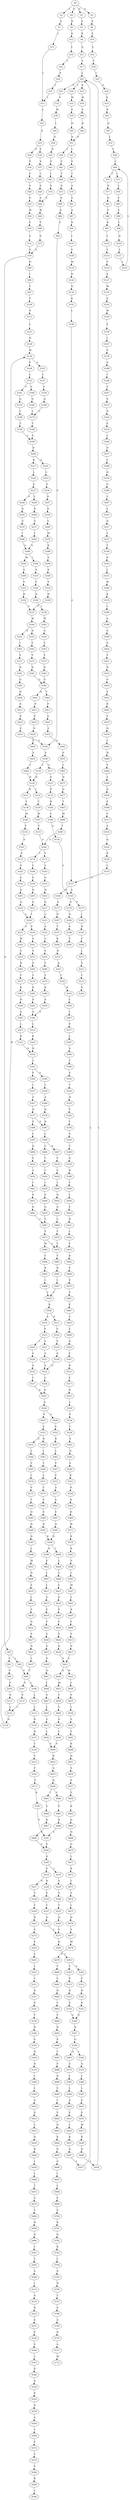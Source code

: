 strict digraph  {
	S0 -> S1 [ label = D ];
	S0 -> S2 [ label = E ];
	S0 -> S3 [ label = L ];
	S0 -> S4 [ label = S ];
	S1 -> S5 [ label = S ];
	S2 -> S6 [ label = S ];
	S3 -> S7 [ label = S ];
	S4 -> S8 [ label = R ];
	S5 -> S9 [ label = R ];
	S6 -> S10 [ label = S ];
	S7 -> S11 [ label = L ];
	S8 -> S12 [ label = Q ];
	S9 -> S13 [ label = Q ];
	S10 -> S14 [ label = V ];
	S11 -> S15 [ label = L ];
	S12 -> S16 [ label = L ];
	S13 -> S17 [ label = V ];
	S14 -> S18 [ label = V ];
	S15 -> S19 [ label = L ];
	S16 -> S20 [ label = L ];
	S17 -> S21 [ label = L ];
	S18 -> S22 [ label = I ];
	S19 -> S23 [ label = D ];
	S20 -> S24 [ label = S ];
	S21 -> S25 [ label = S ];
	S21 -> S26 [ label = I ];
	S21 -> S27 [ label = N ];
	S22 -> S28 [ label = D ];
	S23 -> S29 [ label = A ];
	S23 -> S30 [ label = E ];
	S24 -> S31 [ label = L ];
	S25 -> S32 [ label = V ];
	S26 -> S33 [ label = M ];
	S27 -> S34 [ label = M ];
	S28 -> S35 [ label = N ];
	S29 -> S36 [ label = S ];
	S30 -> S37 [ label = S ];
	S31 -> S15 [ label = L ];
	S32 -> S38 [ label = M ];
	S33 -> S39 [ label = S ];
	S34 -> S40 [ label = S ];
	S35 -> S41 [ label = R ];
	S36 -> S42 [ label = V ];
	S37 -> S43 [ label = I ];
	S38 -> S44 [ label = L ];
	S39 -> S45 [ label = H ];
	S40 -> S46 [ label = H ];
	S41 -> S47 [ label = N ];
	S42 -> S48 [ label = S ];
	S43 -> S49 [ label = S ];
	S44 -> S50 [ label = D ];
	S45 -> S51 [ label = N ];
	S46 -> S51 [ label = N ];
	S47 -> S52 [ label = L ];
	S48 -> S53 [ label = G ];
	S49 -> S54 [ label = S ];
	S50 -> S55 [ label = D ];
	S51 -> S56 [ label = I ];
	S51 -> S57 [ label = L ];
	S52 -> S58 [ label = L ];
	S53 -> S59 [ label = W ];
	S54 -> S60 [ label = W ];
	S55 -> S61 [ label = S ];
	S56 -> S62 [ label = V ];
	S57 -> S63 [ label = V ];
	S58 -> S64 [ label = L ];
	S59 -> S65 [ label = E ];
	S60 -> S66 [ label = E ];
	S61 -> S67 [ label = I ];
	S62 -> S68 [ label = T ];
	S63 -> S69 [ label = T ];
	S64 -> S70 [ label = F ];
	S64 -> S71 [ label = I ];
	S65 -> S72 [ label = G ];
	S66 -> S73 [ label = G ];
	S67 -> S74 [ label = S ];
	S68 -> S75 [ label = G ];
	S69 -> S76 [ label = A ];
	S70 -> S77 [ label = D ];
	S71 -> S78 [ label = L ];
	S72 -> S79 [ label = S ];
	S73 -> S79 [ label = S ];
	S74 -> S54 [ label = S ];
	S75 -> S80 [ label = S ];
	S76 -> S81 [ label = G ];
	S77 -> S82 [ label = N ];
	S78 -> S83 [ label = F ];
	S79 -> S84 [ label = H ];
	S79 -> S85 [ label = Q ];
	S80 -> S86 [ label = S ];
	S81 -> S87 [ label = A ];
	S82 -> S88 [ label = F ];
	S83 -> S89 [ label = E ];
	S84 -> S90 [ label = I ];
	S85 -> S91 [ label = F ];
	S85 -> S92 [ label = L ];
	S86 -> S93 [ label = E ];
	S87 -> S94 [ label = D ];
	S88 -> S95 [ label = K ];
	S89 -> S96 [ label = L ];
	S90 -> S97 [ label = V ];
	S91 -> S98 [ label = V ];
	S92 -> S99 [ label = V ];
	S93 -> S100 [ label = S ];
	S94 -> S101 [ label = L ];
	S95 -> S102 [ label = L ];
	S96 -> S103 [ label = N ];
	S97 -> S104 [ label = T ];
	S98 -> S105 [ label = S ];
	S99 -> S106 [ label = L ];
	S99 -> S107 [ label = S ];
	S100 -> S108 [ label = A ];
	S101 -> S109 [ label = V ];
	S102 -> S110 [ label = V ];
	S103 -> S111 [ label = L ];
	S104 -> S112 [ label = S ];
	S105 -> S113 [ label = S ];
	S106 -> S114 [ label = L ];
	S107 -> S115 [ label = S ];
	S108 -> S116 [ label = L ];
	S108 -> S117 [ label = G ];
	S109 -> S118 [ label = M ];
	S110 -> S119 [ label = F ];
	S111 -> S120 [ label = L ];
	S112 -> S121 [ label = L ];
	S113 -> S122 [ label = L ];
	S114 -> S123 [ label = L ];
	S115 -> S122 [ label = L ];
	S116 -> S124 [ label = H ];
	S117 -> S125 [ label = E ];
	S118 -> S126 [ label = D ];
	S119 -> S127 [ label = E ];
	S120 -> S64 [ label = L ];
	S121 -> S128 [ label = N ];
	S122 -> S129 [ label = N ];
	S123 -> S130 [ label = H ];
	S124 -> S131 [ label = R ];
	S124 -> S132 [ label = L ];
	S125 -> S133 [ label = P ];
	S126 -> S134 [ label = Q ];
	S127 -> S135 [ label = M ];
	S128 -> S136 [ label = W ];
	S129 -> S136 [ label = W ];
	S130 -> S137 [ label = H ];
	S131 -> S138 [ label = V ];
	S132 -> S139 [ label = T ];
	S133 -> S140 [ label = K ];
	S134 -> S141 [ label = K ];
	S135 -> S142 [ label = E ];
	S136 -> S143 [ label = A ];
	S136 -> S144 [ label = S ];
	S137 -> S145 [ label = T ];
	S138 -> S146 [ label = M ];
	S139 -> S147 [ label = M ];
	S140 -> S148 [ label = L ];
	S141 -> S149 [ label = L ];
	S142 -> S150 [ label = M ];
	S143 -> S151 [ label = L ];
	S144 -> S152 [ label = L ];
	S145 -> S153 [ label = Y ];
	S146 -> S154 [ label = F ];
	S147 -> S155 [ label = Y ];
	S148 -> S156 [ label = A ];
	S149 -> S157 [ label = A ];
	S150 -> S158 [ label = V ];
	S151 -> S159 [ label = F ];
	S152 -> S160 [ label = F ];
	S152 -> S161 [ label = Y ];
	S153 -> S162 [ label = F ];
	S154 -> S163 [ label = D ];
	S155 -> S164 [ label = Q ];
	S156 -> S165 [ label = A ];
	S157 -> S166 [ label = Q ];
	S157 -> S165 [ label = A ];
	S158 -> S167 [ label = I ];
	S159 -> S168 [ label = Q ];
	S160 -> S169 [ label = Q ];
	S161 -> S170 [ label = Q ];
	S162 -> S171 [ label = V ];
	S163 -> S172 [ label = S ];
	S164 -> S173 [ label = S ];
	S164 -> S174 [ label = T ];
	S165 -> S175 [ label = P ];
	S165 -> S176 [ label = A ];
	S166 -> S177 [ label = V ];
	S167 -> S178 [ label = V ];
	S168 -> S179 [ label = L ];
	S169 -> S179 [ label = L ];
	S170 -> S180 [ label = L ];
	S171 -> S181 [ label = K ];
	S172 -> S182 [ label = V ];
	S173 -> S183 [ label = L ];
	S174 -> S184 [ label = L ];
	S175 -> S185 [ label = I ];
	S176 -> S186 [ label = S ];
	S177 -> S187 [ label = N ];
	S178 -> S188 [ label = E ];
	S179 -> S189 [ label = C ];
	S180 -> S190 [ label = C ];
	S181 -> S191 [ label = V ];
	S182 -> S192 [ label = G ];
	S183 -> S193 [ label = G ];
	S184 -> S194 [ label = G ];
	S185 -> S195 [ label = R ];
	S186 -> S196 [ label = V ];
	S187 -> S197 [ label = Y ];
	S188 -> S198 [ label = I ];
	S189 -> S199 [ label = S ];
	S190 -> S199 [ label = S ];
	S191 -> S200 [ label = E ];
	S192 -> S201 [ label = Q ];
	S193 -> S202 [ label = H ];
	S194 -> S203 [ label = Q ];
	S195 -> S204 [ label = C ];
	S196 -> S205 [ label = V ];
	S197 -> S206 [ label = K ];
	S198 -> S207 [ label = C ];
	S199 -> S208 [ label = D ];
	S200 -> S209 [ label = D ];
	S201 -> S210 [ label = Q ];
	S202 -> S211 [ label = Q ];
	S203 -> S212 [ label = Q ];
	S204 -> S213 [ label = L ];
	S206 -> S214 [ label = D ];
	S207 -> S215 [ label = S ];
	S208 -> S216 [ label = Q ];
	S208 -> S217 [ label = R ];
	S209 -> S218 [ label = S ];
	S209 -> S219 [ label = T ];
	S210 -> S220 [ label = L ];
	S211 -> S221 [ label = L ];
	S212 -> S220 [ label = L ];
	S213 -> S222 [ label = G ];
	S214 -> S223 [ label = A ];
	S215 -> S224 [ label = N ];
	S216 -> S225 [ label = L ];
	S217 -> S226 [ label = L ];
	S218 -> S227 [ label = N ];
	S218 -> S228 [ label = H ];
	S219 -> S229 [ label = S ];
	S220 -> S230 [ label = E ];
	S220 -> S231 [ label = G ];
	S221 -> S232 [ label = A ];
	S222 -> S233 [ label = C ];
	S223 -> S234 [ label = L ];
	S224 -> S235 [ label = E ];
	S225 -> S236 [ label = V ];
	S226 -> S237 [ label = A ];
	S227 -> S238 [ label = T ];
	S228 -> S239 [ label = V ];
	S229 -> S240 [ label = V ];
	S230 -> S241 [ label = A ];
	S231 -> S242 [ label = W ];
	S232 -> S243 [ label = L ];
	S233 -> S244 [ label = S ];
	S234 -> S245 [ label = M ];
	S235 -> S246 [ label = L ];
	S236 -> S247 [ label = D ];
	S237 -> S248 [ label = V ];
	S237 -> S249 [ label = T ];
	S238 -> S250 [ label = T ];
	S239 -> S251 [ label = T ];
	S240 -> S252 [ label = T ];
	S241 -> S253 [ label = V ];
	S242 -> S254 [ label = V ];
	S243 -> S255 [ label = V ];
	S245 -> S256 [ label = L ];
	S246 -> S257 [ label = D ];
	S247 -> S258 [ label = D ];
	S248 -> S259 [ label = D ];
	S249 -> S260 [ label = D ];
	S250 -> S261 [ label = H ];
	S251 -> S262 [ label = Q ];
	S252 -> S263 [ label = Q ];
	S253 -> S264 [ label = Q ];
	S254 -> S265 [ label = H ];
	S255 -> S266 [ label = T ];
	S256 -> S267 [ label = L ];
	S257 -> S268 [ label = L ];
	S258 -> S269 [ label = G ];
	S259 -> S270 [ label = G ];
	S260 -> S271 [ label = G ];
	S261 -> S272 [ label = V ];
	S262 -> S273 [ label = V ];
	S263 -> S273 [ label = V ];
	S264 -> S274 [ label = Y ];
	S265 -> S275 [ label = Y ];
	S266 -> S276 [ label = Y ];
	S267 -> S277 [ label = P ];
	S268 -> S278 [ label = H ];
	S269 -> S279 [ label = M ];
	S270 -> S280 [ label = I ];
	S271 -> S281 [ label = I ];
	S272 -> S282 [ label = K ];
	S273 -> S283 [ label = R ];
	S274 -> S284 [ label = K ];
	S275 -> S285 [ label = K ];
	S276 -> S286 [ label = K ];
	S277 -> S287 [ label = L ];
	S278 -> S288 [ label = G ];
	S279 -> S289 [ label = K ];
	S280 -> S290 [ label = Q ];
	S281 -> S290 [ label = Q ];
	S282 -> S291 [ label = L ];
	S283 -> S292 [ label = L ];
	S284 -> S293 [ label = S ];
	S285 -> S294 [ label = N ];
	S286 -> S295 [ label = S ];
	S287 -> S296 [ label = A ];
	S288 -> S297 [ label = C ];
	S289 -> S298 [ label = V ];
	S290 -> S299 [ label = M ];
	S290 -> S300 [ label = L ];
	S291 -> S301 [ label = I ];
	S292 -> S302 [ label = S ];
	S292 -> S303 [ label = T ];
	S293 -> S304 [ label = A ];
	S294 -> S305 [ label = A ];
	S295 -> S304 [ label = A ];
	S296 -> S306 [ label = T ];
	S297 -> S307 [ label = L ];
	S298 -> S308 [ label = A ];
	S299 -> S309 [ label = A ];
	S300 -> S310 [ label = A ];
	S301 -> S311 [ label = I ];
	S302 -> S312 [ label = V ];
	S303 -> S313 [ label = V ];
	S304 -> S314 [ label = L ];
	S305 -> S315 [ label = L ];
	S306 -> S316 [ label = S ];
	S307 -> S317 [ label = Q ];
	S308 -> S318 [ label = Y ];
	S309 -> S319 [ label = Y ];
	S310 -> S320 [ label = Y ];
	S311 -> S321 [ label = D ];
	S312 -> S322 [ label = D ];
	S313 -> S323 [ label = D ];
	S314 -> S324 [ label = K ];
	S315 -> S325 [ label = K ];
	S316 -> S326 [ label = T ];
	S317 -> S327 [ label = L ];
	S318 -> S328 [ label = H ];
	S319 -> S329 [ label = H ];
	S320 -> S330 [ label = N ];
	S321 -> S331 [ label = S ];
	S322 -> S332 [ label = S ];
	S323 -> S333 [ label = S ];
	S324 -> S334 [ label = H ];
	S325 -> S334 [ label = H ];
	S326 -> S335 [ label = N ];
	S327 -> S336 [ label = Y ];
	S328 -> S337 [ label = Y ];
	S329 -> S337 [ label = Y ];
	S330 -> S338 [ label = Y ];
	S331 -> S339 [ label = Y ];
	S332 -> S340 [ label = G ];
	S333 -> S340 [ label = G ];
	S334 -> S341 [ label = L ];
	S335 -> S342 [ label = V ];
	S336 -> S343 [ label = P ];
	S337 -> S344 [ label = W ];
	S338 -> S345 [ label = W ];
	S339 -> S346 [ label = N ];
	S340 -> S347 [ label = N ];
	S341 -> S348 [ label = P ];
	S341 -> S349 [ label = S ];
	S342 -> S350 [ label = Y ];
	S343 -> S351 [ label = L ];
	S344 -> S352 [ label = S ];
	S344 -> S353 [ label = N ];
	S345 -> S354 [ label = G ];
	S346 -> S355 [ label = G ];
	S347 -> S356 [ label = G ];
	S348 -> S357 [ label = I ];
	S349 -> S358 [ label = I ];
	S350 -> S359 [ label = V ];
	S351 -> S360 [ label = W ];
	S352 -> S361 [ label = I ];
	S353 -> S362 [ label = V ];
	S354 -> S363 [ label = V ];
	S355 -> S364 [ label = N ];
	S356 -> S365 [ label = Q ];
	S356 -> S366 [ label = L ];
	S357 -> S367 [ label = A ];
	S358 -> S368 [ label = A ];
	S359 -> S369 [ label = T ];
	S360 -> S370 [ label = R ];
	S361 -> S371 [ label = V ];
	S362 -> S372 [ label = V ];
	S363 -> S373 [ label = V ];
	S364 -> S374 [ label = N ];
	S365 -> S375 [ label = A ];
	S366 -> S376 [ label = A ];
	S367 -> S377 [ label = Q ];
	S368 -> S378 [ label = Q ];
	S369 -> S379 [ label = G ];
	S370 -> S380 [ label = I ];
	S371 -> S381 [ label = H ];
	S372 -> S382 [ label = H ];
	S373 -> S383 [ label = H ];
	S374 -> S384 [ label = L ];
	S375 -> S385 [ label = L ];
	S376 -> S386 [ label = L ];
	S377 -> S387 [ label = D ];
	S377 -> S388 [ label = E ];
	S378 -> S387 [ label = D ];
	S379 -> S389 [ label = H ];
	S380 -> S390 [ label = A ];
	S381 -> S391 [ label = G ];
	S382 -> S392 [ label = G ];
	S383 -> S392 [ label = G ];
	S384 -> S393 [ label = L ];
	S385 -> S394 [ label = L ];
	S386 -> S395 [ label = L ];
	S387 -> S396 [ label = L ];
	S388 -> S397 [ label = L ];
	S389 -> S398 [ label = Y ];
	S390 -> S399 [ label = G ];
	S391 -> S400 [ label = Q ];
	S392 -> S401 [ label = H ];
	S392 -> S402 [ label = T ];
	S393 -> S403 [ label = A ];
	S394 -> S404 [ label = A ];
	S395 -> S405 [ label = S ];
	S396 -> S406 [ label = L ];
	S396 -> S407 [ label = R ];
	S397 -> S408 [ label = Q ];
	S398 -> S409 [ label = L ];
	S399 -> S410 [ label = G ];
	S400 -> S411 [ label = S ];
	S401 -> S412 [ label = P ];
	S402 -> S413 [ label = P ];
	S403 -> S414 [ label = Q ];
	S404 -> S415 [ label = E ];
	S405 -> S416 [ label = E ];
	S406 -> S417 [ label = I ];
	S407 -> S418 [ label = V ];
	S408 -> S419 [ label = V ];
	S409 -> S420 [ label = F ];
	S410 -> S421 [ label = V ];
	S411 -> S422 [ label = S ];
	S412 -> S423 [ label = S ];
	S413 -> S424 [ label = S ];
	S414 -> S425 [ label = L ];
	S415 -> S426 [ label = L ];
	S416 -> S427 [ label = M ];
	S417 -> S428 [ label = I ];
	S418 -> S429 [ label = S ];
	S419 -> S430 [ label = A ];
	S420 -> S431 [ label = H ];
	S421 -> S432 [ label = N ];
	S422 -> S433 [ label = E ];
	S423 -> S434 [ label = D ];
	S424 -> S435 [ label = E ];
	S425 -> S436 [ label = H ];
	S426 -> S437 [ label = R ];
	S427 -> S438 [ label = R ];
	S428 -> S439 [ label = I ];
	S429 -> S440 [ label = I ];
	S430 -> S441 [ label = I ];
	S431 -> S442 [ label = L ];
	S432 -> S443 [ label = G ];
	S433 -> S100 [ label = S ];
	S434 -> S444 [ label = S ];
	S435 -> S445 [ label = S ];
	S436 -> S446 [ label = R ];
	S437 -> S447 [ label = Q ];
	S438 -> S448 [ label = Q ];
	S439 -> S449 [ label = E ];
	S440 -> S450 [ label = D ];
	S441 -> S451 [ label = E ];
	S442 -> S452 [ label = F ];
	S443 -> S453 [ label = E ];
	S444 -> S454 [ label = A ];
	S445 -> S455 [ label = S ];
	S446 -> S456 [ label = I ];
	S447 -> S457 [ label = V ];
	S448 -> S458 [ label = V ];
	S449 -> S459 [ label = G ];
	S450 -> S460 [ label = G ];
	S451 -> S461 [ label = G ];
	S452 -> S462 [ label = R ];
	S453 -> S463 [ label = R ];
	S454 -> S464 [ label = L ];
	S455 -> S465 [ label = L ];
	S456 -> S466 [ label = L ];
	S457 -> S21 [ label = L ];
	S458 -> S21 [ label = L ];
	S459 -> S467 [ label = C ];
	S460 -> S468 [ label = C ];
	S461 -> S467 [ label = C ];
	S462 -> S469 [ label = P ];
	S463 -> S470 [ label = V ];
	S464 -> S124 [ label = H ];
	S465 -> S471 [ label = H ];
	S466 -> S472 [ label = T ];
	S467 -> S473 [ label = Y ];
	S468 -> S474 [ label = Y ];
	S469 -> S475 [ label = F ];
	S470 -> S476 [ label = Q ];
	S471 -> S477 [ label = Q ];
	S472 -> S478 [ label = A ];
	S473 -> S479 [ label = L ];
	S473 -> S480 [ label = M ];
	S474 -> S479 [ label = L ];
	S475 -> S481 [ label = V ];
	S476 -> S482 [ label = I ];
	S477 -> S483 [ label = T ];
	S478 -> S484 [ label = T ];
	S479 -> S485 [ label = Y ];
	S480 -> S486 [ label = Y ];
	S481 -> S487 [ label = P ];
	S482 -> S488 [ label = H ];
	S483 -> S489 [ label = M ];
	S484 -> S490 [ label = H ];
	S485 -> S491 [ label = R ];
	S486 -> S492 [ label = R ];
	S487 -> S493 [ label = V ];
	S488 -> S494 [ label = V ];
	S489 -> S495 [ label = Y ];
	S490 -> S496 [ label = N ];
	S491 -> S497 [ label = I ];
	S492 -> S498 [ label = I ];
	S493 -> S499 [ label = C ];
	S494 -> S500 [ label = Y ];
	S495 -> S164 [ label = Q ];
	S496 -> S501 [ label = I ];
	S497 -> S502 [ label = F ];
	S498 -> S502 [ label = F ];
	S499 -> S503 [ label = Q ];
	S500 -> S504 [ label = Q ];
	S501 -> S505 [ label = T ];
	S502 -> S506 [ label = K ];
	S503 -> S507 [ label = E ];
	S504 -> S508 [ label = E ];
	S505 -> S509 [ label = A ];
	S506 -> S510 [ label = E ];
	S506 -> S511 [ label = D ];
	S507 -> S512 [ label = N ];
	S508 -> S513 [ label = C ];
	S509 -> S514 [ label = I ];
	S510 -> S515 [ label = F ];
	S511 -> S516 [ label = F ];
	S512 -> S517 [ label = E ];
	S513 -> S518 [ label = A ];
	S514 -> S519 [ label = A ];
	S515 -> S520 [ label = L ];
	S515 -> S521 [ label = V ];
	S516 -> S522 [ label = V ];
	S517 -> S523 [ label = N ];
	S518 -> S524 [ label = Q ];
	S519 -> S525 [ label = N ];
	S520 -> S526 [ label = A ];
	S521 -> S527 [ label = A ];
	S522 -> S528 [ label = A ];
	S523 -> S529 [ label = L ];
	S524 -> S530 [ label = K ];
	S525 -> S531 [ label = E ];
	S526 -> S532 [ label = A ];
	S527 -> S533 [ label = A ];
	S528 -> S533 [ label = A ];
	S529 -> S534 [ label = E ];
	S530 -> S535 [ label = L ];
	S531 -> S536 [ label = P ];
	S532 -> S537 [ label = C ];
	S533 -> S538 [ label = C ];
	S534 -> S539 [ label = I ];
	S535 -> S157 [ label = A ];
	S536 -> S540 [ label = S ];
	S537 -> S541 [ label = D ];
	S538 -> S541 [ label = D ];
	S539 -> S542 [ label = E ];
	S540 -> S543 [ label = L ];
	S541 -> S544 [ label = A ];
	S542 -> S545 [ label = N ];
	S543 -> S546 [ label = D ];
	S544 -> S547 [ label = P ];
	S544 -> S548 [ label = S ];
	S545 -> S549 [ label = V ];
	S546 -> S550 [ label = S ];
	S547 -> S551 [ label = E ];
	S548 -> S552 [ label = E ];
	S549 -> S553 [ label = K ];
	S550 -> S554 [ label = K ];
	S551 -> S555 [ label = Q ];
	S551 -> S556 [ label = R ];
	S552 -> S557 [ label = R ];
	S553 -> S558 [ label = N ];
	S554 -> S559 [ label = Q ];
	S555 -> S560 [ label = L ];
	S556 -> S561 [ label = L ];
	S557 -> S562 [ label = L ];
	S558 -> S563 [ label = N ];
	S559 -> S564 [ label = A ];
	S560 -> S565 [ label = T ];
	S561 -> S566 [ label = T ];
	S562 -> S567 [ label = V ];
	S563 -> S568 [ label = D ];
	S564 -> S569 [ label = T ];
	S565 -> S570 [ label = L ];
	S566 -> S571 [ label = L ];
	S567 -> S572 [ label = V ];
	S568 -> S573 [ label = W ];
	S569 -> S574 [ label = P ];
	S570 -> S575 [ label = V ];
	S571 -> S576 [ label = T ];
	S572 -> S577 [ label = A ];
	S573 -> S578 [ label = R ];
	S574 -> S579 [ label = V ];
	S575 -> S580 [ label = T ];
	S576 -> S581 [ label = S ];
	S577 -> S582 [ label = S ];
	S578 -> S583 [ label = K ];
	S579 -> S584 [ label = F ];
	S580 -> S585 [ label = Q ];
	S581 -> S586 [ label = S ];
	S582 -> S587 [ label = S ];
	S583 -> S588 [ label = S ];
	S584 -> S589 [ label = R ];
	S585 -> S590 [ label = N ];
	S586 -> S591 [ label = N ];
	S587 -> S592 [ label = N ];
	S588 -> S593 [ label = C ];
	S589 -> S594 [ label = L ];
	S590 -> S595 [ label = Q ];
	S591 -> S596 [ label = R ];
	S592 -> S596 [ label = R ];
	S593 -> S597 [ label = M ];
	S595 -> S598 [ label = L ];
	S596 -> S599 [ label = H ];
	S596 -> S600 [ label = T ];
	S597 -> S601 [ label = T ];
	S598 -> S602 [ label = M ];
	S599 -> S603 [ label = E ];
	S600 -> S604 [ label = L ];
	S601 -> S605 [ label = R ];
	S602 -> S606 [ label = N ];
	S603 -> S607 [ label = L ];
	S604 -> S608 [ label = L ];
	S605 -> S609 [ label = F ];
	S606 -> S610 [ label = E ];
	S607 -> S611 [ label = L ];
	S608 -> S612 [ label = L ];
	S609 -> S613 [ label = V ];
	S610 -> S614 [ label = L ];
	S611 -> S615 [ label = G ];
	S612 -> S616 [ label = E ];
	S613 -> S617 [ label = D ];
	S614 -> S618 [ label = V ];
	S615 -> S619 [ label = E ];
	S616 -> S620 [ label = E ];
	S617 -> S621 [ label = S ];
	S618 -> S622 [ label = Q ];
	S619 -> S623 [ label = F ];
	S620 -> S624 [ label = F ];
	S621 -> S625 [ label = M ];
	S621 -> S626 [ label = Q ];
	S622 -> S627 [ label = S ];
	S623 -> S628 [ label = V ];
	S624 -> S629 [ label = V ];
	S625 -> S630 [ label = L ];
	S626 -> S631 [ label = M ];
	S627 -> S632 [ label = Q ];
	S628 -> S633 [ label = E ];
	S629 -> S634 [ label = D ];
	S630 -> S635 [ label = V ];
	S631 -> S636 [ label = T ];
	S632 -> S637 [ label = L ];
	S633 -> S638 [ label = S ];
	S634 -> S621 [ label = S ];
	S635 -> S639 [ label = L ];
	S636 -> S640 [ label = L ];
	S637 -> S99 [ label = V ];
	S638 -> S641 [ label = Q ];
	S639 -> S642 [ label = V ];
	S640 -> S643 [ label = V ];
	S641 -> S644 [ label = L ];
	S642 -> S645 [ label = F ];
	S643 -> S646 [ label = L ];
	S644 -> S647 [ label = S ];
	S645 -> S648 [ label = R ];
	S646 -> S649 [ label = S ];
	S647 -> S650 [ label = L ];
	S648 -> S651 [ label = H ];
	S649 -> S652 [ label = H ];
	S650 -> S653 [ label = V ];
	S651 -> S654 [ label = S ];
	S652 -> S655 [ label = A ];
	S653 -> S656 [ label = L ];
	S654 -> S657 [ label = S ];
	S655 -> S658 [ label = Q ];
	S656 -> S649 [ label = S ];
	S657 -> S659 [ label = F ];
	S658 -> S660 [ label = F ];
	S658 -> S661 [ label = I ];
	S659 -> S662 [ label = R ];
	S660 -> S663 [ label = V ];
	S661 -> S664 [ label = V ];
	S662 -> S665 [ label = Q ];
	S663 -> S666 [ label = K ];
	S664 -> S667 [ label = K ];
	S665 -> S668 [ label = N ];
	S666 -> S191 [ label = V ];
	S667 -> S669 [ label = V ];
	S668 -> S670 [ label = G ];
	S669 -> S200 [ label = E ];
	S670 -> S671 [ label = L ];
	S671 -> S672 [ label = K ];
	S672 -> S673 [ label = L ];
	S673 -> S674 [ label = V ];
	S674 -> S675 [ label = I ];
	S675 -> S676 [ label = D ];
	S676 -> S677 [ label = S ];
	S677 -> S678 [ label = M ];
	S678 -> S679 [ label = E ];
	S679 -> S680 [ label = T ];
	S680 -> S681 [ label = S ];
	S681 -> S682 [ label = N ];
	S682 -> S683 [ label = Y ];
	S683 -> S684 [ label = F ];
	S684 -> S685 [ label = R ];
	S685 -> S686 [ label = S ];
	S686 -> S687 [ label = I ];
	S687 -> S688 [ label = S ];
	S688 -> S689 [ label = D ];
	S689 -> S690 [ label = V ];
	S690 -> S691 [ label = I ];
	S691 -> S692 [ label = V ];
	S692 -> S693 [ label = N ];
	S693 -> S694 [ label = K ];
	S694 -> S695 [ label = D ];
	S695 -> S696 [ label = G ];
	S696 -> S697 [ label = I ];
	S697 -> S698 [ label = L ];
	S698 -> S699 [ label = E ];
	S699 -> S700 [ label = E ];
	S700 -> S701 [ label = K ];
	S701 -> S702 [ label = D ];
	S702 -> S703 [ label = K ];
	S703 -> S704 [ label = I ];
	S704 -> S705 [ label = S ];
	S705 -> S706 [ label = N ];
	S706 -> S707 [ label = T ];
	S707 -> S708 [ label = S ];
	S708 -> S709 [ label = A ];
	S709 -> S710 [ label = N ];
	S710 -> S711 [ label = A ];
	S711 -> S712 [ label = M ];
}
